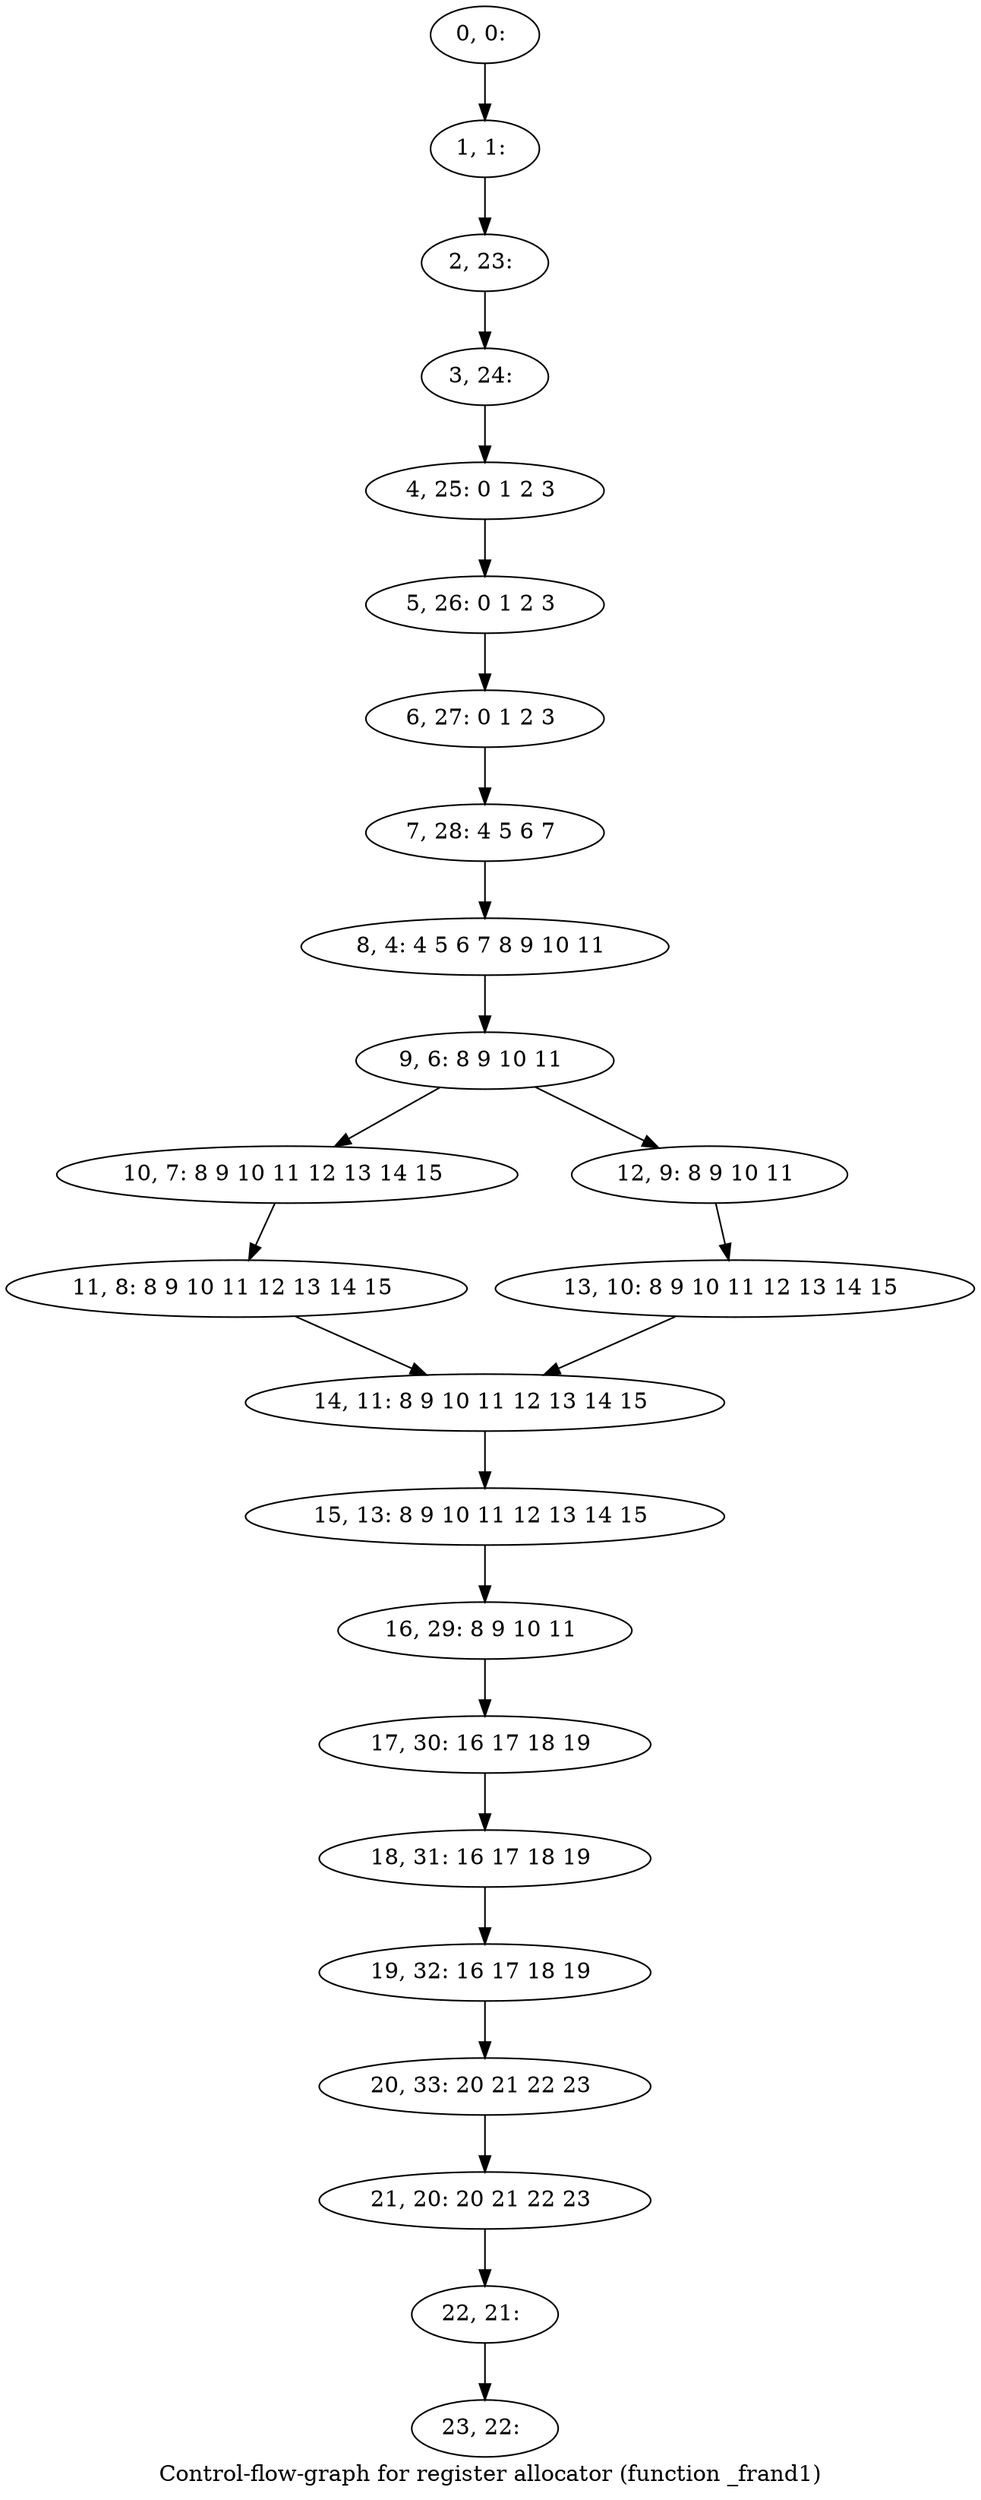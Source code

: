 digraph G {
graph [label="Control-flow-graph for register allocator (function _frand1)"]
0[label="0, 0: "];
1[label="1, 1: "];
2[label="2, 23: "];
3[label="3, 24: "];
4[label="4, 25: 0 1 2 3 "];
5[label="5, 26: 0 1 2 3 "];
6[label="6, 27: 0 1 2 3 "];
7[label="7, 28: 4 5 6 7 "];
8[label="8, 4: 4 5 6 7 8 9 10 11 "];
9[label="9, 6: 8 9 10 11 "];
10[label="10, 7: 8 9 10 11 12 13 14 15 "];
11[label="11, 8: 8 9 10 11 12 13 14 15 "];
12[label="12, 9: 8 9 10 11 "];
13[label="13, 10: 8 9 10 11 12 13 14 15 "];
14[label="14, 11: 8 9 10 11 12 13 14 15 "];
15[label="15, 13: 8 9 10 11 12 13 14 15 "];
16[label="16, 29: 8 9 10 11 "];
17[label="17, 30: 16 17 18 19 "];
18[label="18, 31: 16 17 18 19 "];
19[label="19, 32: 16 17 18 19 "];
20[label="20, 33: 20 21 22 23 "];
21[label="21, 20: 20 21 22 23 "];
22[label="22, 21: "];
23[label="23, 22: "];
0->1 ;
1->2 ;
2->3 ;
3->4 ;
4->5 ;
5->6 ;
6->7 ;
7->8 ;
8->9 ;
9->10 ;
9->12 ;
10->11 ;
11->14 ;
12->13 ;
13->14 ;
14->15 ;
15->16 ;
16->17 ;
17->18 ;
18->19 ;
19->20 ;
20->21 ;
21->22 ;
22->23 ;
}

